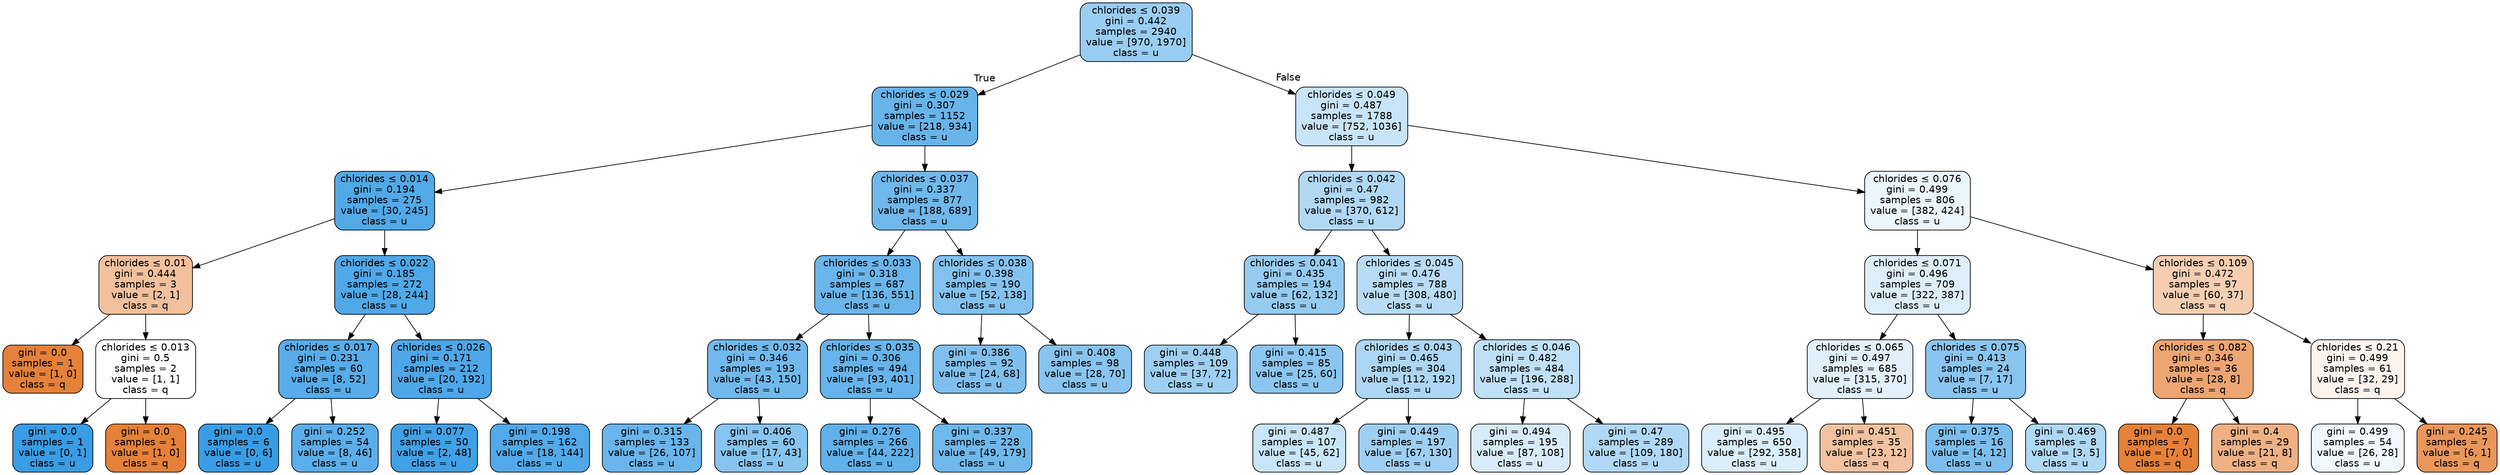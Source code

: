 digraph Tree {
node [shape=box, style="filled, rounded", color="black", fontname=helvetica] ;
edge [fontname=helvetica] ;
0 [label=<chlorides &le; 0.039<br/>gini = 0.442<br/>samples = 2940<br/>value = [970, 1970]<br/>class = u>, fillcolor="#399de581"] ;
1 [label=<chlorides &le; 0.029<br/>gini = 0.307<br/>samples = 1152<br/>value = [218, 934]<br/>class = u>, fillcolor="#399de5c3"] ;
0 -> 1 [labeldistance=2.5, labelangle=45, headlabel="True"] ;
2 [label=<chlorides &le; 0.014<br/>gini = 0.194<br/>samples = 275<br/>value = [30, 245]<br/>class = u>, fillcolor="#399de5e0"] ;
1 -> 2 ;
3 [label=<chlorides &le; 0.01<br/>gini = 0.444<br/>samples = 3<br/>value = [2, 1]<br/>class = q>, fillcolor="#e581397f"] ;
2 -> 3 ;
4 [label=<gini = 0.0<br/>samples = 1<br/>value = [1, 0]<br/>class = q>, fillcolor="#e58139ff"] ;
3 -> 4 ;
5 [label=<chlorides &le; 0.013<br/>gini = 0.5<br/>samples = 2<br/>value = [1, 1]<br/>class = q>, fillcolor="#e5813900"] ;
3 -> 5 ;
6 [label=<gini = 0.0<br/>samples = 1<br/>value = [0, 1]<br/>class = u>, fillcolor="#399de5ff"] ;
5 -> 6 ;
7 [label=<gini = 0.0<br/>samples = 1<br/>value = [1, 0]<br/>class = q>, fillcolor="#e58139ff"] ;
5 -> 7 ;
8 [label=<chlorides &le; 0.022<br/>gini = 0.185<br/>samples = 272<br/>value = [28, 244]<br/>class = u>, fillcolor="#399de5e2"] ;
2 -> 8 ;
9 [label=<chlorides &le; 0.017<br/>gini = 0.231<br/>samples = 60<br/>value = [8, 52]<br/>class = u>, fillcolor="#399de5d8"] ;
8 -> 9 ;
10 [label=<gini = 0.0<br/>samples = 6<br/>value = [0, 6]<br/>class = u>, fillcolor="#399de5ff"] ;
9 -> 10 ;
11 [label=<gini = 0.252<br/>samples = 54<br/>value = [8, 46]<br/>class = u>, fillcolor="#399de5d3"] ;
9 -> 11 ;
12 [label=<chlorides &le; 0.026<br/>gini = 0.171<br/>samples = 212<br/>value = [20, 192]<br/>class = u>, fillcolor="#399de5e4"] ;
8 -> 12 ;
13 [label=<gini = 0.077<br/>samples = 50<br/>value = [2, 48]<br/>class = u>, fillcolor="#399de5f4"] ;
12 -> 13 ;
14 [label=<gini = 0.198<br/>samples = 162<br/>value = [18, 144]<br/>class = u>, fillcolor="#399de5df"] ;
12 -> 14 ;
15 [label=<chlorides &le; 0.037<br/>gini = 0.337<br/>samples = 877<br/>value = [188, 689]<br/>class = u>, fillcolor="#399de5b9"] ;
1 -> 15 ;
16 [label=<chlorides &le; 0.033<br/>gini = 0.318<br/>samples = 687<br/>value = [136, 551]<br/>class = u>, fillcolor="#399de5c0"] ;
15 -> 16 ;
17 [label=<chlorides &le; 0.032<br/>gini = 0.346<br/>samples = 193<br/>value = [43, 150]<br/>class = u>, fillcolor="#399de5b6"] ;
16 -> 17 ;
18 [label=<gini = 0.315<br/>samples = 133<br/>value = [26, 107]<br/>class = u>, fillcolor="#399de5c1"] ;
17 -> 18 ;
19 [label=<gini = 0.406<br/>samples = 60<br/>value = [17, 43]<br/>class = u>, fillcolor="#399de59a"] ;
17 -> 19 ;
20 [label=<chlorides &le; 0.035<br/>gini = 0.306<br/>samples = 494<br/>value = [93, 401]<br/>class = u>, fillcolor="#399de5c4"] ;
16 -> 20 ;
21 [label=<gini = 0.276<br/>samples = 266<br/>value = [44, 222]<br/>class = u>, fillcolor="#399de5cc"] ;
20 -> 21 ;
22 [label=<gini = 0.337<br/>samples = 228<br/>value = [49, 179]<br/>class = u>, fillcolor="#399de5b9"] ;
20 -> 22 ;
23 [label=<chlorides &le; 0.038<br/>gini = 0.398<br/>samples = 190<br/>value = [52, 138]<br/>class = u>, fillcolor="#399de59f"] ;
15 -> 23 ;
24 [label=<gini = 0.386<br/>samples = 92<br/>value = [24, 68]<br/>class = u>, fillcolor="#399de5a5"] ;
23 -> 24 ;
25 [label=<gini = 0.408<br/>samples = 98<br/>value = [28, 70]<br/>class = u>, fillcolor="#399de599"] ;
23 -> 25 ;
26 [label=<chlorides &le; 0.049<br/>gini = 0.487<br/>samples = 1788<br/>value = [752, 1036]<br/>class = u>, fillcolor="#399de546"] ;
0 -> 26 [labeldistance=2.5, labelangle=-45, headlabel="False"] ;
27 [label=<chlorides &le; 0.042<br/>gini = 0.47<br/>samples = 982<br/>value = [370, 612]<br/>class = u>, fillcolor="#399de565"] ;
26 -> 27 ;
28 [label=<chlorides &le; 0.041<br/>gini = 0.435<br/>samples = 194<br/>value = [62, 132]<br/>class = u>, fillcolor="#399de587"] ;
27 -> 28 ;
29 [label=<gini = 0.448<br/>samples = 109<br/>value = [37, 72]<br/>class = u>, fillcolor="#399de57c"] ;
28 -> 29 ;
30 [label=<gini = 0.415<br/>samples = 85<br/>value = [25, 60]<br/>class = u>, fillcolor="#399de595"] ;
28 -> 30 ;
31 [label=<chlorides &le; 0.045<br/>gini = 0.476<br/>samples = 788<br/>value = [308, 480]<br/>class = u>, fillcolor="#399de55b"] ;
27 -> 31 ;
32 [label=<chlorides &le; 0.043<br/>gini = 0.465<br/>samples = 304<br/>value = [112, 192]<br/>class = u>, fillcolor="#399de56a"] ;
31 -> 32 ;
33 [label=<gini = 0.487<br/>samples = 107<br/>value = [45, 62]<br/>class = u>, fillcolor="#399de546"] ;
32 -> 33 ;
34 [label=<gini = 0.449<br/>samples = 197<br/>value = [67, 130]<br/>class = u>, fillcolor="#399de57c"] ;
32 -> 34 ;
35 [label=<chlorides &le; 0.046<br/>gini = 0.482<br/>samples = 484<br/>value = [196, 288]<br/>class = u>, fillcolor="#399de551"] ;
31 -> 35 ;
36 [label=<gini = 0.494<br/>samples = 195<br/>value = [87, 108]<br/>class = u>, fillcolor="#399de532"] ;
35 -> 36 ;
37 [label=<gini = 0.47<br/>samples = 289<br/>value = [109, 180]<br/>class = u>, fillcolor="#399de565"] ;
35 -> 37 ;
38 [label=<chlorides &le; 0.076<br/>gini = 0.499<br/>samples = 806<br/>value = [382, 424]<br/>class = u>, fillcolor="#399de519"] ;
26 -> 38 ;
39 [label=<chlorides &le; 0.071<br/>gini = 0.496<br/>samples = 709<br/>value = [322, 387]<br/>class = u>, fillcolor="#399de52b"] ;
38 -> 39 ;
40 [label=<chlorides &le; 0.065<br/>gini = 0.497<br/>samples = 685<br/>value = [315, 370]<br/>class = u>, fillcolor="#399de526"] ;
39 -> 40 ;
41 [label=<gini = 0.495<br/>samples = 650<br/>value = [292, 358]<br/>class = u>, fillcolor="#399de52f"] ;
40 -> 41 ;
42 [label=<gini = 0.451<br/>samples = 35<br/>value = [23, 12]<br/>class = q>, fillcolor="#e581397a"] ;
40 -> 42 ;
43 [label=<chlorides &le; 0.075<br/>gini = 0.413<br/>samples = 24<br/>value = [7, 17]<br/>class = u>, fillcolor="#399de596"] ;
39 -> 43 ;
44 [label=<gini = 0.375<br/>samples = 16<br/>value = [4, 12]<br/>class = u>, fillcolor="#399de5aa"] ;
43 -> 44 ;
45 [label=<gini = 0.469<br/>samples = 8<br/>value = [3, 5]<br/>class = u>, fillcolor="#399de566"] ;
43 -> 45 ;
46 [label=<chlorides &le; 0.109<br/>gini = 0.472<br/>samples = 97<br/>value = [60, 37]<br/>class = q>, fillcolor="#e5813962"] ;
38 -> 46 ;
47 [label=<chlorides &le; 0.082<br/>gini = 0.346<br/>samples = 36<br/>value = [28, 8]<br/>class = q>, fillcolor="#e58139b6"] ;
46 -> 47 ;
48 [label=<gini = 0.0<br/>samples = 7<br/>value = [7, 0]<br/>class = q>, fillcolor="#e58139ff"] ;
47 -> 48 ;
49 [label=<gini = 0.4<br/>samples = 29<br/>value = [21, 8]<br/>class = q>, fillcolor="#e581399e"] ;
47 -> 49 ;
50 [label=<chlorides &le; 0.21<br/>gini = 0.499<br/>samples = 61<br/>value = [32, 29]<br/>class = q>, fillcolor="#e5813918"] ;
46 -> 50 ;
51 [label=<gini = 0.499<br/>samples = 54<br/>value = [26, 28]<br/>class = u>, fillcolor="#399de512"] ;
50 -> 51 ;
52 [label=<gini = 0.245<br/>samples = 7<br/>value = [6, 1]<br/>class = q>, fillcolor="#e58139d4"] ;
50 -> 52 ;
}